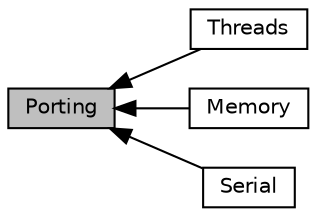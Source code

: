 digraph "Porting"
{
  edge [fontname="Helvetica",fontsize="10",labelfontname="Helvetica",labelfontsize="10"];
  node [fontname="Helvetica",fontsize="10",shape=record];
  rankdir=LR;
  Node2 [label="Threads",height=0.2,width=0.4,color="black", fillcolor="white", style="filled",URL="$group__port__threads.html",tooltip="Threading model. "];
  Node1 [label="Memory",height=0.2,width=0.4,color="black", fillcolor="white", style="filled",URL="$group__port__mem.html",tooltip="Memory allocation. "];
  Node3 [label="Serial",height=0.2,width=0.4,color="black", fillcolor="white", style="filled",URL="$group__port__serial.html",tooltip="Serial port. "];
  Node0 [label="Porting",height=0.2,width=0.4,color="black", fillcolor="grey75", style="filled", fontcolor="black"];
  Node0->Node1 [shape=plaintext, dir="back", style="solid"];
  Node0->Node2 [shape=plaintext, dir="back", style="solid"];
  Node0->Node3 [shape=plaintext, dir="back", style="solid"];
}
